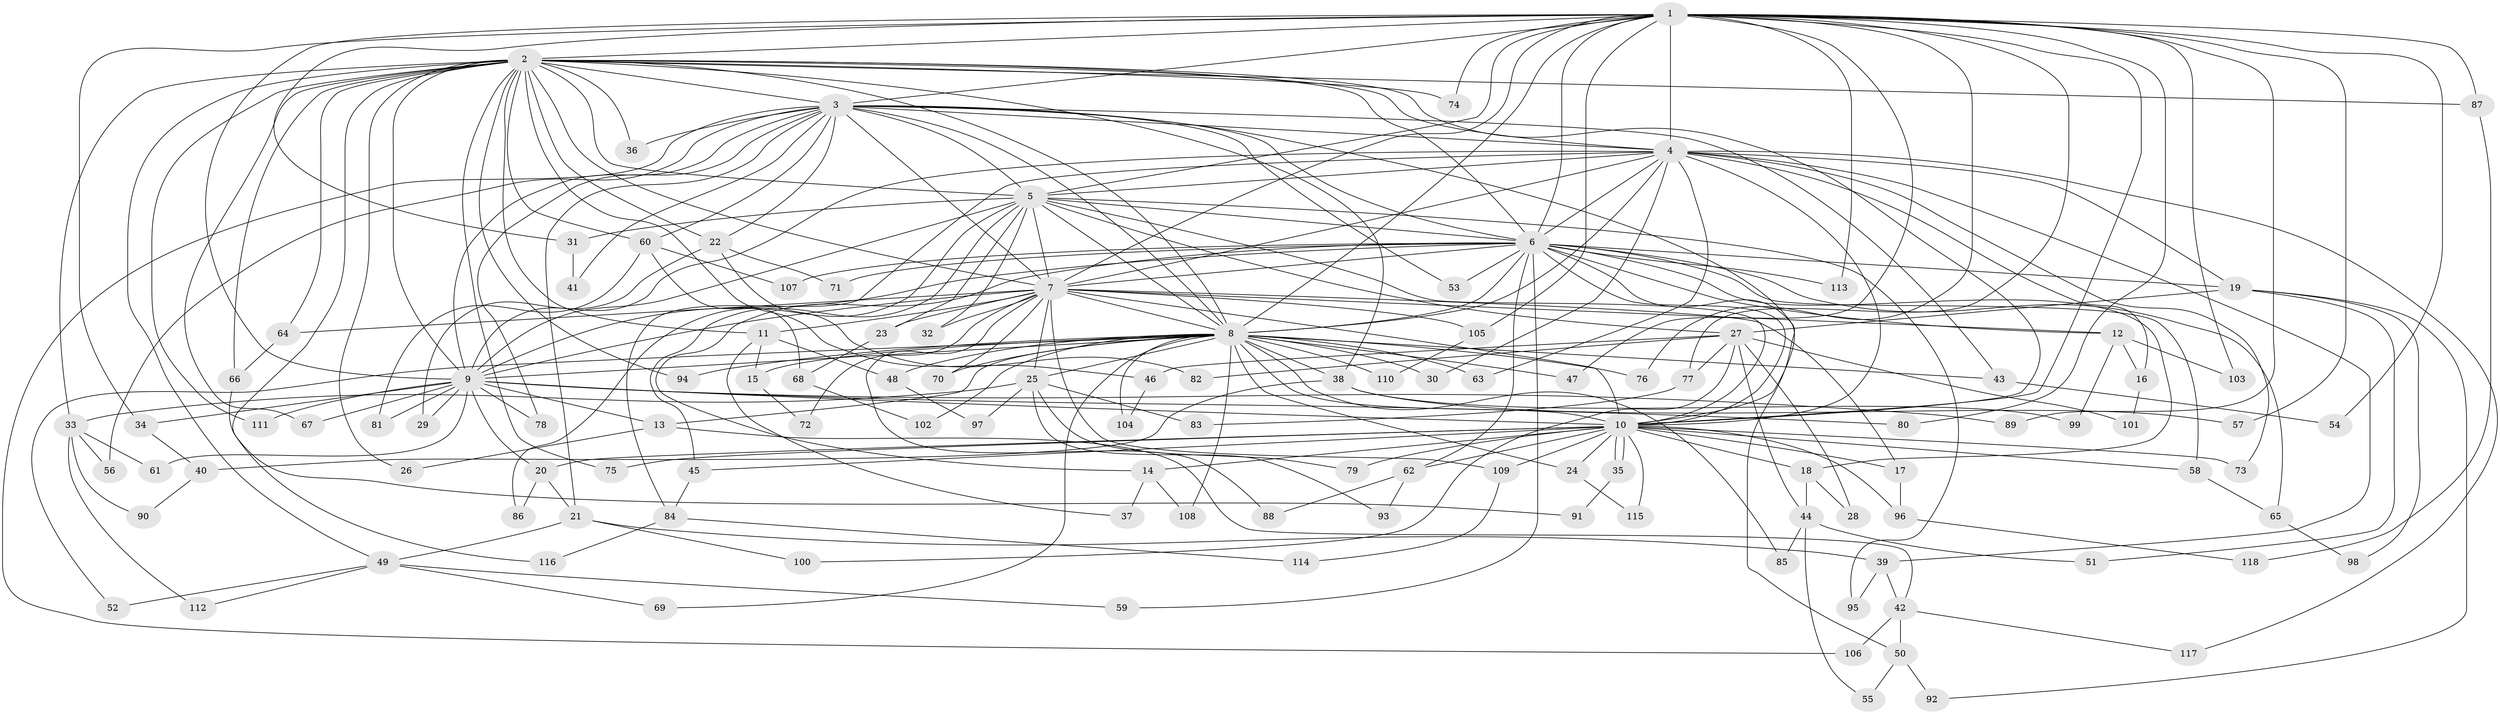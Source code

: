 // coarse degree distribution, {2: 0.5428571428571428, 1: 0.22857142857142856, 10: 0.05714285714285714, 17: 0.05714285714285714, 3: 0.08571428571428572, 19: 0.02857142857142857}
// Generated by graph-tools (version 1.1) at 2025/48/03/04/25 21:48:25]
// undirected, 118 vertices, 261 edges
graph export_dot {
graph [start="1"]
  node [color=gray90,style=filled];
  1;
  2;
  3;
  4;
  5;
  6;
  7;
  8;
  9;
  10;
  11;
  12;
  13;
  14;
  15;
  16;
  17;
  18;
  19;
  20;
  21;
  22;
  23;
  24;
  25;
  26;
  27;
  28;
  29;
  30;
  31;
  32;
  33;
  34;
  35;
  36;
  37;
  38;
  39;
  40;
  41;
  42;
  43;
  44;
  45;
  46;
  47;
  48;
  49;
  50;
  51;
  52;
  53;
  54;
  55;
  56;
  57;
  58;
  59;
  60;
  61;
  62;
  63;
  64;
  65;
  66;
  67;
  68;
  69;
  70;
  71;
  72;
  73;
  74;
  75;
  76;
  77;
  78;
  79;
  80;
  81;
  82;
  83;
  84;
  85;
  86;
  87;
  88;
  89;
  90;
  91;
  92;
  93;
  94;
  95;
  96;
  97;
  98;
  99;
  100;
  101;
  102;
  103;
  104;
  105;
  106;
  107;
  108;
  109;
  110;
  111;
  112;
  113;
  114;
  115;
  116;
  117;
  118;
  1 -- 2;
  1 -- 3;
  1 -- 4;
  1 -- 5;
  1 -- 6;
  1 -- 7;
  1 -- 8;
  1 -- 9;
  1 -- 10;
  1 -- 31;
  1 -- 34;
  1 -- 47;
  1 -- 54;
  1 -- 57;
  1 -- 74;
  1 -- 76;
  1 -- 77;
  1 -- 80;
  1 -- 87;
  1 -- 89;
  1 -- 103;
  1 -- 105;
  1 -- 113;
  2 -- 3;
  2 -- 4;
  2 -- 5;
  2 -- 6;
  2 -- 7;
  2 -- 8;
  2 -- 9;
  2 -- 10;
  2 -- 11;
  2 -- 22;
  2 -- 26;
  2 -- 33;
  2 -- 36;
  2 -- 38;
  2 -- 46;
  2 -- 49;
  2 -- 60;
  2 -- 64;
  2 -- 66;
  2 -- 67;
  2 -- 74;
  2 -- 75;
  2 -- 87;
  2 -- 94;
  2 -- 111;
  2 -- 116;
  3 -- 4;
  3 -- 5;
  3 -- 6;
  3 -- 7;
  3 -- 8;
  3 -- 9;
  3 -- 10;
  3 -- 21;
  3 -- 22;
  3 -- 36;
  3 -- 41;
  3 -- 43;
  3 -- 53;
  3 -- 56;
  3 -- 60;
  3 -- 78;
  3 -- 106;
  4 -- 5;
  4 -- 6;
  4 -- 7;
  4 -- 8;
  4 -- 9;
  4 -- 10;
  4 -- 16;
  4 -- 19;
  4 -- 30;
  4 -- 39;
  4 -- 63;
  4 -- 73;
  4 -- 84;
  4 -- 117;
  5 -- 6;
  5 -- 7;
  5 -- 8;
  5 -- 9;
  5 -- 10;
  5 -- 23;
  5 -- 27;
  5 -- 31;
  5 -- 32;
  5 -- 45;
  5 -- 86;
  5 -- 95;
  6 -- 7;
  6 -- 8;
  6 -- 9;
  6 -- 10;
  6 -- 12;
  6 -- 14;
  6 -- 18;
  6 -- 19;
  6 -- 50;
  6 -- 53;
  6 -- 58;
  6 -- 59;
  6 -- 62;
  6 -- 65;
  6 -- 71;
  6 -- 107;
  6 -- 113;
  7 -- 8;
  7 -- 9;
  7 -- 10;
  7 -- 11;
  7 -- 12;
  7 -- 17;
  7 -- 23;
  7 -- 25;
  7 -- 32;
  7 -- 64;
  7 -- 70;
  7 -- 72;
  7 -- 88;
  7 -- 105;
  7 -- 109;
  8 -- 9;
  8 -- 10;
  8 -- 13;
  8 -- 15;
  8 -- 24;
  8 -- 25;
  8 -- 30;
  8 -- 38;
  8 -- 43;
  8 -- 47;
  8 -- 48;
  8 -- 52;
  8 -- 63;
  8 -- 69;
  8 -- 70;
  8 -- 76;
  8 -- 85;
  8 -- 94;
  8 -- 102;
  8 -- 104;
  8 -- 108;
  8 -- 110;
  9 -- 10;
  9 -- 13;
  9 -- 20;
  9 -- 29;
  9 -- 34;
  9 -- 61;
  9 -- 67;
  9 -- 78;
  9 -- 80;
  9 -- 81;
  9 -- 89;
  9 -- 111;
  10 -- 14;
  10 -- 17;
  10 -- 18;
  10 -- 20;
  10 -- 24;
  10 -- 35;
  10 -- 35;
  10 -- 45;
  10 -- 58;
  10 -- 62;
  10 -- 73;
  10 -- 75;
  10 -- 79;
  10 -- 96;
  10 -- 109;
  10 -- 115;
  11 -- 15;
  11 -- 37;
  11 -- 48;
  12 -- 16;
  12 -- 99;
  12 -- 103;
  13 -- 26;
  13 -- 42;
  14 -- 37;
  14 -- 108;
  15 -- 72;
  16 -- 101;
  17 -- 96;
  18 -- 28;
  18 -- 44;
  19 -- 27;
  19 -- 51;
  19 -- 92;
  19 -- 98;
  20 -- 21;
  20 -- 86;
  21 -- 39;
  21 -- 49;
  21 -- 100;
  22 -- 29;
  22 -- 71;
  22 -- 82;
  23 -- 68;
  24 -- 115;
  25 -- 33;
  25 -- 79;
  25 -- 83;
  25 -- 93;
  25 -- 97;
  27 -- 28;
  27 -- 44;
  27 -- 46;
  27 -- 77;
  27 -- 82;
  27 -- 100;
  27 -- 101;
  31 -- 41;
  33 -- 56;
  33 -- 61;
  33 -- 90;
  33 -- 112;
  34 -- 40;
  35 -- 91;
  38 -- 40;
  38 -- 57;
  38 -- 99;
  39 -- 42;
  39 -- 95;
  40 -- 90;
  42 -- 50;
  42 -- 106;
  42 -- 117;
  43 -- 54;
  44 -- 51;
  44 -- 55;
  44 -- 85;
  45 -- 84;
  46 -- 104;
  48 -- 97;
  49 -- 52;
  49 -- 59;
  49 -- 69;
  49 -- 112;
  50 -- 55;
  50 -- 92;
  58 -- 65;
  60 -- 68;
  60 -- 81;
  60 -- 107;
  62 -- 88;
  62 -- 93;
  64 -- 66;
  65 -- 98;
  66 -- 91;
  68 -- 102;
  77 -- 83;
  84 -- 114;
  84 -- 116;
  87 -- 118;
  96 -- 118;
  105 -- 110;
  109 -- 114;
}
